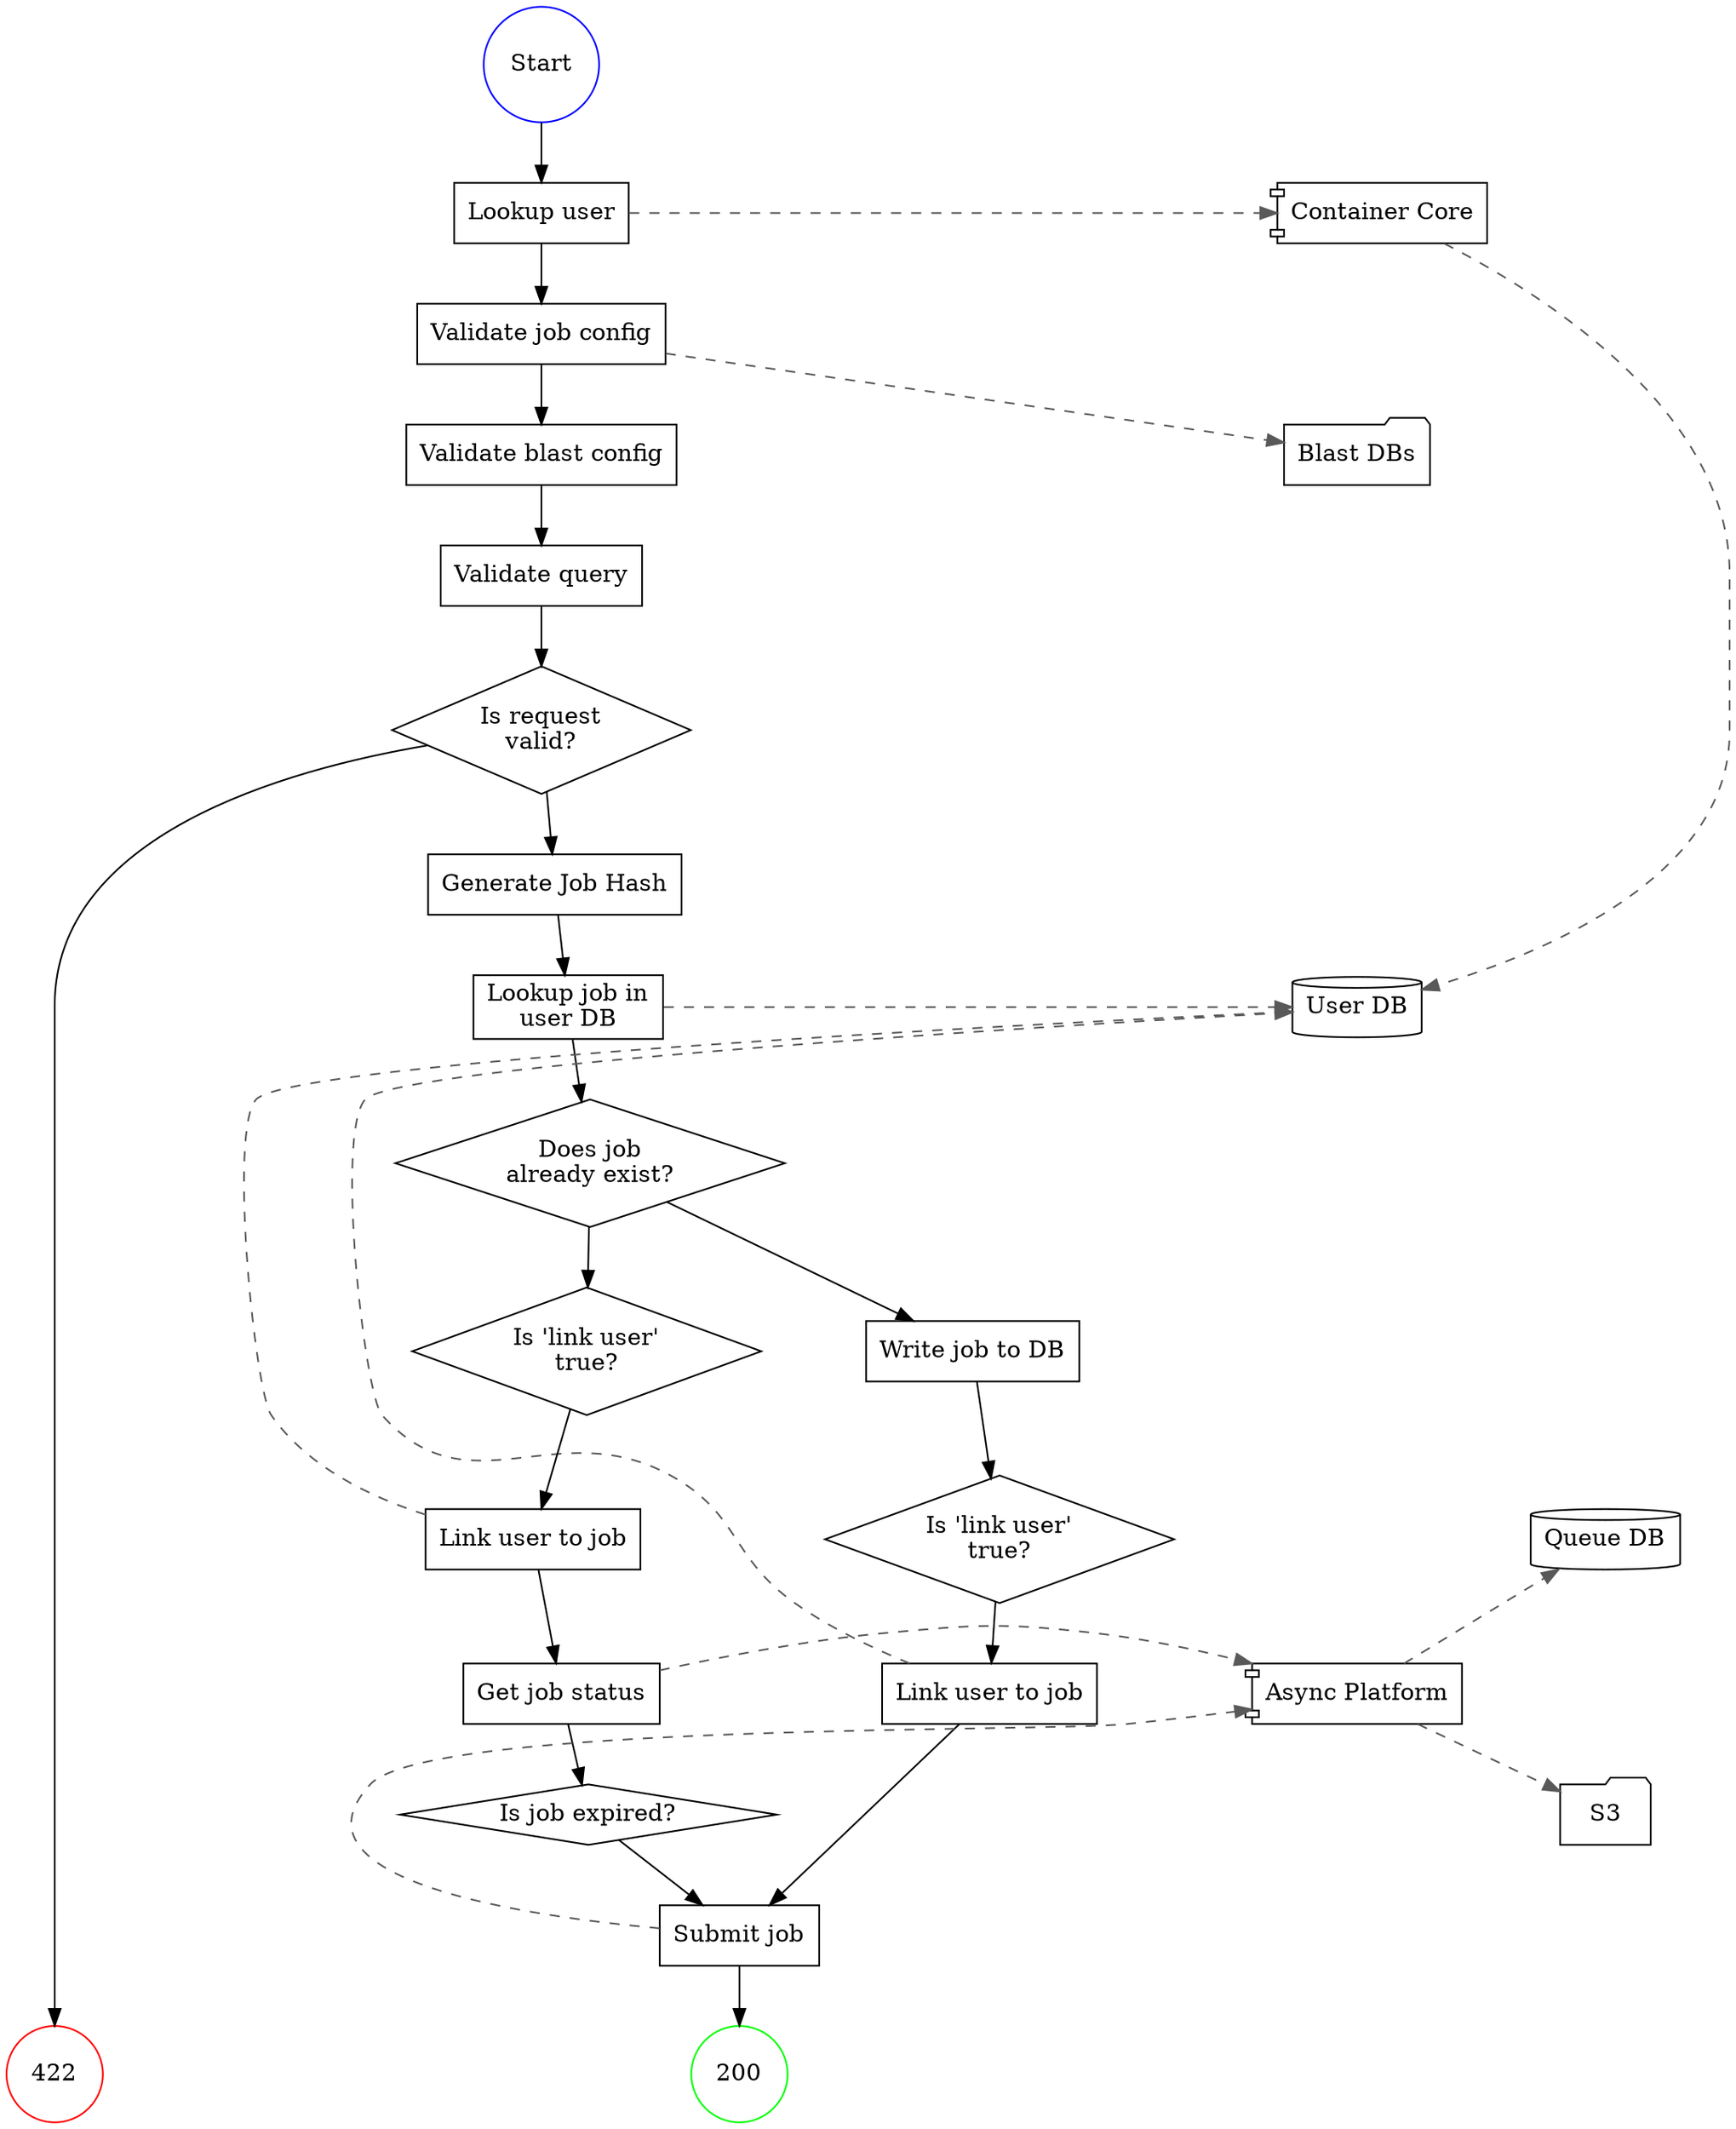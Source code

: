 digraph {
  graph[nodesep=0.5]

  #
  # Node Definitions
  #

  # Ends
  {
    node [shape="circle"]
    start [label="Start", color="blue"]
    200 [color="green"]
    422 [color="red"]
  }

  # Components
  {
    node [shape="component"]
    containerCore [label="Container Core"]
    asyncPlatform [label="Async Platform"]
  }

  # Databases
  {
    node [shape="cylinder"]
    oracle [label="User DB"]
    postgres [label="Queue DB"]
  }

  # File Systems
  {
    node [shape="folder"]
    s3 [label="S3"]
    blast [label="Blast DBs"]
  }

  # Processes
  {
    node [shape="rectangle"]
    lookupUser          [label="Lookup user"]
    validateJobConfig   [label="Validate job config"]
    validateBlastConfig [label="Validate blast config"]
    validateQuery       [label="Validate query"]
    generateHash        [label="Generate Job Hash"]
    lookupJob           [label="Lookup job in\nuser DB"]
    recordJob           [label="Write job to DB"]
    linkUser1           [label="Link user to job"]
    linkUser2           [label="Link user to job"]
    getJobStatus        [label="Get job status"]
    submitJob           [label="Submit job"]
  }

  # Decisions
  {
    node [shape="diamond"]
    isRequestValid [label="Is request\nvalid?"]
    doesJobExist   [label="Does job\nalready exist?"]
    isLinkUserSet1 [label="Is 'link user'\ntrue?"]
    isLinkUserSet2 [label="Is 'link user'\ntrue?"]
    isJobExpired   [label="Is job expired?"]
  }

  # Layout
  {
    node [shape="square", fontcolor="white", color=white]
    A
    B
    C
    D
    E
    F
    G
    H
  }

  #
  # Edge Definitions
  #

  # Process
  {
    start -> lookupUser
    lookupUser -> validateJobConfig
    validateJobConfig -> validateBlastConfig
    validateBlastConfig -> validateQuery
    validateQuery -> isRequestValid
    isRequestValid -> 422
    isRequestValid -> generateHash
    generateHash -> lookupJob
    lookupJob -> doesJobExist
    doesJobExist -> recordJob
    doesJobExist -> isLinkUserSet1
    recordJob -> isLinkUserSet2
    isLinkUserSet1 -> linkUser1
    isLinkUserSet2 -> linkUser2
    linkUser1 -> getJobStatus
    getJobStatus -> isJobExpired
    isJobExpired -> submitJob
    linkUser2 -> submitJob
    submitJob -> 200
  }

  # Dependencies
  {
    edge [color="gray35", style="dashed", constraint=false]
    lookupUser   -> containerCore
    containerCore -> oracle
    validateJobConfig -> blast
    lookupJob    -> oracle
    linkUser1    -> oracle
    getJobStatus -> asyncPlatform
    linkUser2    -> oracle
    submitJob    -> asyncPlatform
    asyncPlatform -> postgres
    asyncPlatform -> s3
  }

  # Layout
  {
    edge [style="invis"]

    start
    -> A
    -> B
    -> C
    -> D
    -> E
    -> F
    -> G
    -> H

    G
    -> containerCore
    -> blast
    -> oracle
    -> asyncPlatform

    H
    -> postgres
    -> s3
  }

  #
  # Positioning
  #

  { rank=same; start; A; B; C; D; E; F; G; H }

  { rank=same; lookupUser; containerCore }
  { rank=same; lookupJob; oracle }
  { rank=same; linkUser2; asyncPlatform }
  { rank=same; linkUser1; postgres }
  { rank=same; isJobExpired; s3}

  { rank=max; 200; 422 }
}